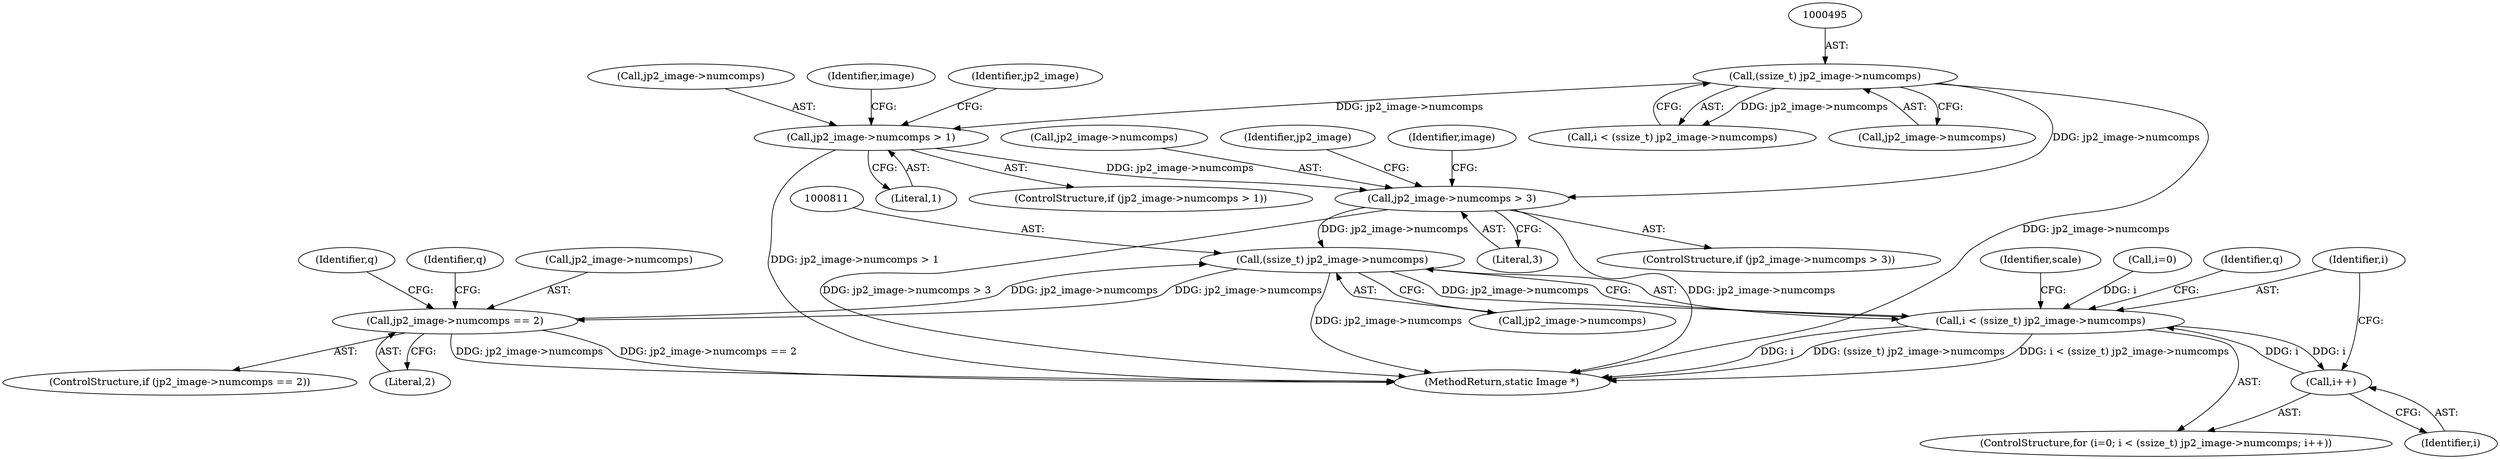 digraph "0_ImageMagick_ac23b02ecb741e5de60f5235ea443790c88a0b80@pointer" {
"1000810" [label="(Call,(ssize_t) jp2_image->numcomps)"];
"1000699" [label="(Call,jp2_image->numcomps > 3)"];
"1000494" [label="(Call,(ssize_t) jp2_image->numcomps)"];
"1000678" [label="(Call,jp2_image->numcomps > 1)"];
"1000935" [label="(Call,jp2_image->numcomps == 2)"];
"1000810" [label="(Call,(ssize_t) jp2_image->numcomps)"];
"1000808" [label="(Call,i < (ssize_t) jp2_image->numcomps)"];
"1000815" [label="(Call,i++)"];
"1000808" [label="(Call,i < (ssize_t) jp2_image->numcomps)"];
"1000494" [label="(Call,(ssize_t) jp2_image->numcomps)"];
"1000700" [label="(Call,jp2_image->numcomps)"];
"1000679" [label="(Call,jp2_image->numcomps)"];
"1000934" [label="(ControlStructure,if (jp2_image->numcomps == 2))"];
"1000805" [label="(Call,i=0)"];
"1000978" [label="(Identifier,q)"];
"1000678" [label="(Call,jp2_image->numcomps > 1)"];
"1000816" [label="(Identifier,i)"];
"1000698" [label="(ControlStructure,if (jp2_image->numcomps > 3))"];
"1000952" [label="(Identifier,q)"];
"1000712" [label="(Identifier,jp2_image)"];
"1000682" [label="(Literal,1)"];
"1000706" [label="(Identifier,image)"];
"1000492" [label="(Call,i < (ssize_t) jp2_image->numcomps)"];
"1000677" [label="(ControlStructure,if (jp2_image->numcomps > 1))"];
"1000943" [label="(Identifier,q)"];
"1000804" [label="(ControlStructure,for (i=0; i < (ssize_t) jp2_image->numcomps; i++))"];
"1000703" [label="(Literal,3)"];
"1000936" [label="(Call,jp2_image->numcomps)"];
"1000810" [label="(Call,(ssize_t) jp2_image->numcomps)"];
"1000699" [label="(Call,jp2_image->numcomps > 3)"];
"1000935" [label="(Call,jp2_image->numcomps == 2)"];
"1000812" [label="(Call,jp2_image->numcomps)"];
"1000815" [label="(Call,i++)"];
"1000685" [label="(Identifier,image)"];
"1000939" [label="(Literal,2)"];
"1001016" [label="(MethodReturn,static Image *)"];
"1000701" [label="(Identifier,jp2_image)"];
"1000821" [label="(Identifier,scale)"];
"1000496" [label="(Call,jp2_image->numcomps)"];
"1000809" [label="(Identifier,i)"];
"1000810" -> "1000808"  [label="AST: "];
"1000810" -> "1000812"  [label="CFG: "];
"1000811" -> "1000810"  [label="AST: "];
"1000812" -> "1000810"  [label="AST: "];
"1000808" -> "1000810"  [label="CFG: "];
"1000810" -> "1001016"  [label="DDG: jp2_image->numcomps"];
"1000810" -> "1000808"  [label="DDG: jp2_image->numcomps"];
"1000699" -> "1000810"  [label="DDG: jp2_image->numcomps"];
"1000935" -> "1000810"  [label="DDG: jp2_image->numcomps"];
"1000810" -> "1000935"  [label="DDG: jp2_image->numcomps"];
"1000699" -> "1000698"  [label="AST: "];
"1000699" -> "1000703"  [label="CFG: "];
"1000700" -> "1000699"  [label="AST: "];
"1000703" -> "1000699"  [label="AST: "];
"1000706" -> "1000699"  [label="CFG: "];
"1000712" -> "1000699"  [label="CFG: "];
"1000699" -> "1001016"  [label="DDG: jp2_image->numcomps"];
"1000699" -> "1001016"  [label="DDG: jp2_image->numcomps > 3"];
"1000494" -> "1000699"  [label="DDG: jp2_image->numcomps"];
"1000678" -> "1000699"  [label="DDG: jp2_image->numcomps"];
"1000494" -> "1000492"  [label="AST: "];
"1000494" -> "1000496"  [label="CFG: "];
"1000495" -> "1000494"  [label="AST: "];
"1000496" -> "1000494"  [label="AST: "];
"1000492" -> "1000494"  [label="CFG: "];
"1000494" -> "1001016"  [label="DDG: jp2_image->numcomps"];
"1000494" -> "1000492"  [label="DDG: jp2_image->numcomps"];
"1000494" -> "1000678"  [label="DDG: jp2_image->numcomps"];
"1000678" -> "1000677"  [label="AST: "];
"1000678" -> "1000682"  [label="CFG: "];
"1000679" -> "1000678"  [label="AST: "];
"1000682" -> "1000678"  [label="AST: "];
"1000685" -> "1000678"  [label="CFG: "];
"1000701" -> "1000678"  [label="CFG: "];
"1000678" -> "1001016"  [label="DDG: jp2_image->numcomps > 1"];
"1000935" -> "1000934"  [label="AST: "];
"1000935" -> "1000939"  [label="CFG: "];
"1000936" -> "1000935"  [label="AST: "];
"1000939" -> "1000935"  [label="AST: "];
"1000943" -> "1000935"  [label="CFG: "];
"1000952" -> "1000935"  [label="CFG: "];
"1000935" -> "1001016"  [label="DDG: jp2_image->numcomps"];
"1000935" -> "1001016"  [label="DDG: jp2_image->numcomps == 2"];
"1000808" -> "1000804"  [label="AST: "];
"1000809" -> "1000808"  [label="AST: "];
"1000821" -> "1000808"  [label="CFG: "];
"1000978" -> "1000808"  [label="CFG: "];
"1000808" -> "1001016"  [label="DDG: (ssize_t) jp2_image->numcomps"];
"1000808" -> "1001016"  [label="DDG: i < (ssize_t) jp2_image->numcomps"];
"1000808" -> "1001016"  [label="DDG: i"];
"1000815" -> "1000808"  [label="DDG: i"];
"1000805" -> "1000808"  [label="DDG: i"];
"1000808" -> "1000815"  [label="DDG: i"];
"1000815" -> "1000804"  [label="AST: "];
"1000815" -> "1000816"  [label="CFG: "];
"1000816" -> "1000815"  [label="AST: "];
"1000809" -> "1000815"  [label="CFG: "];
}
